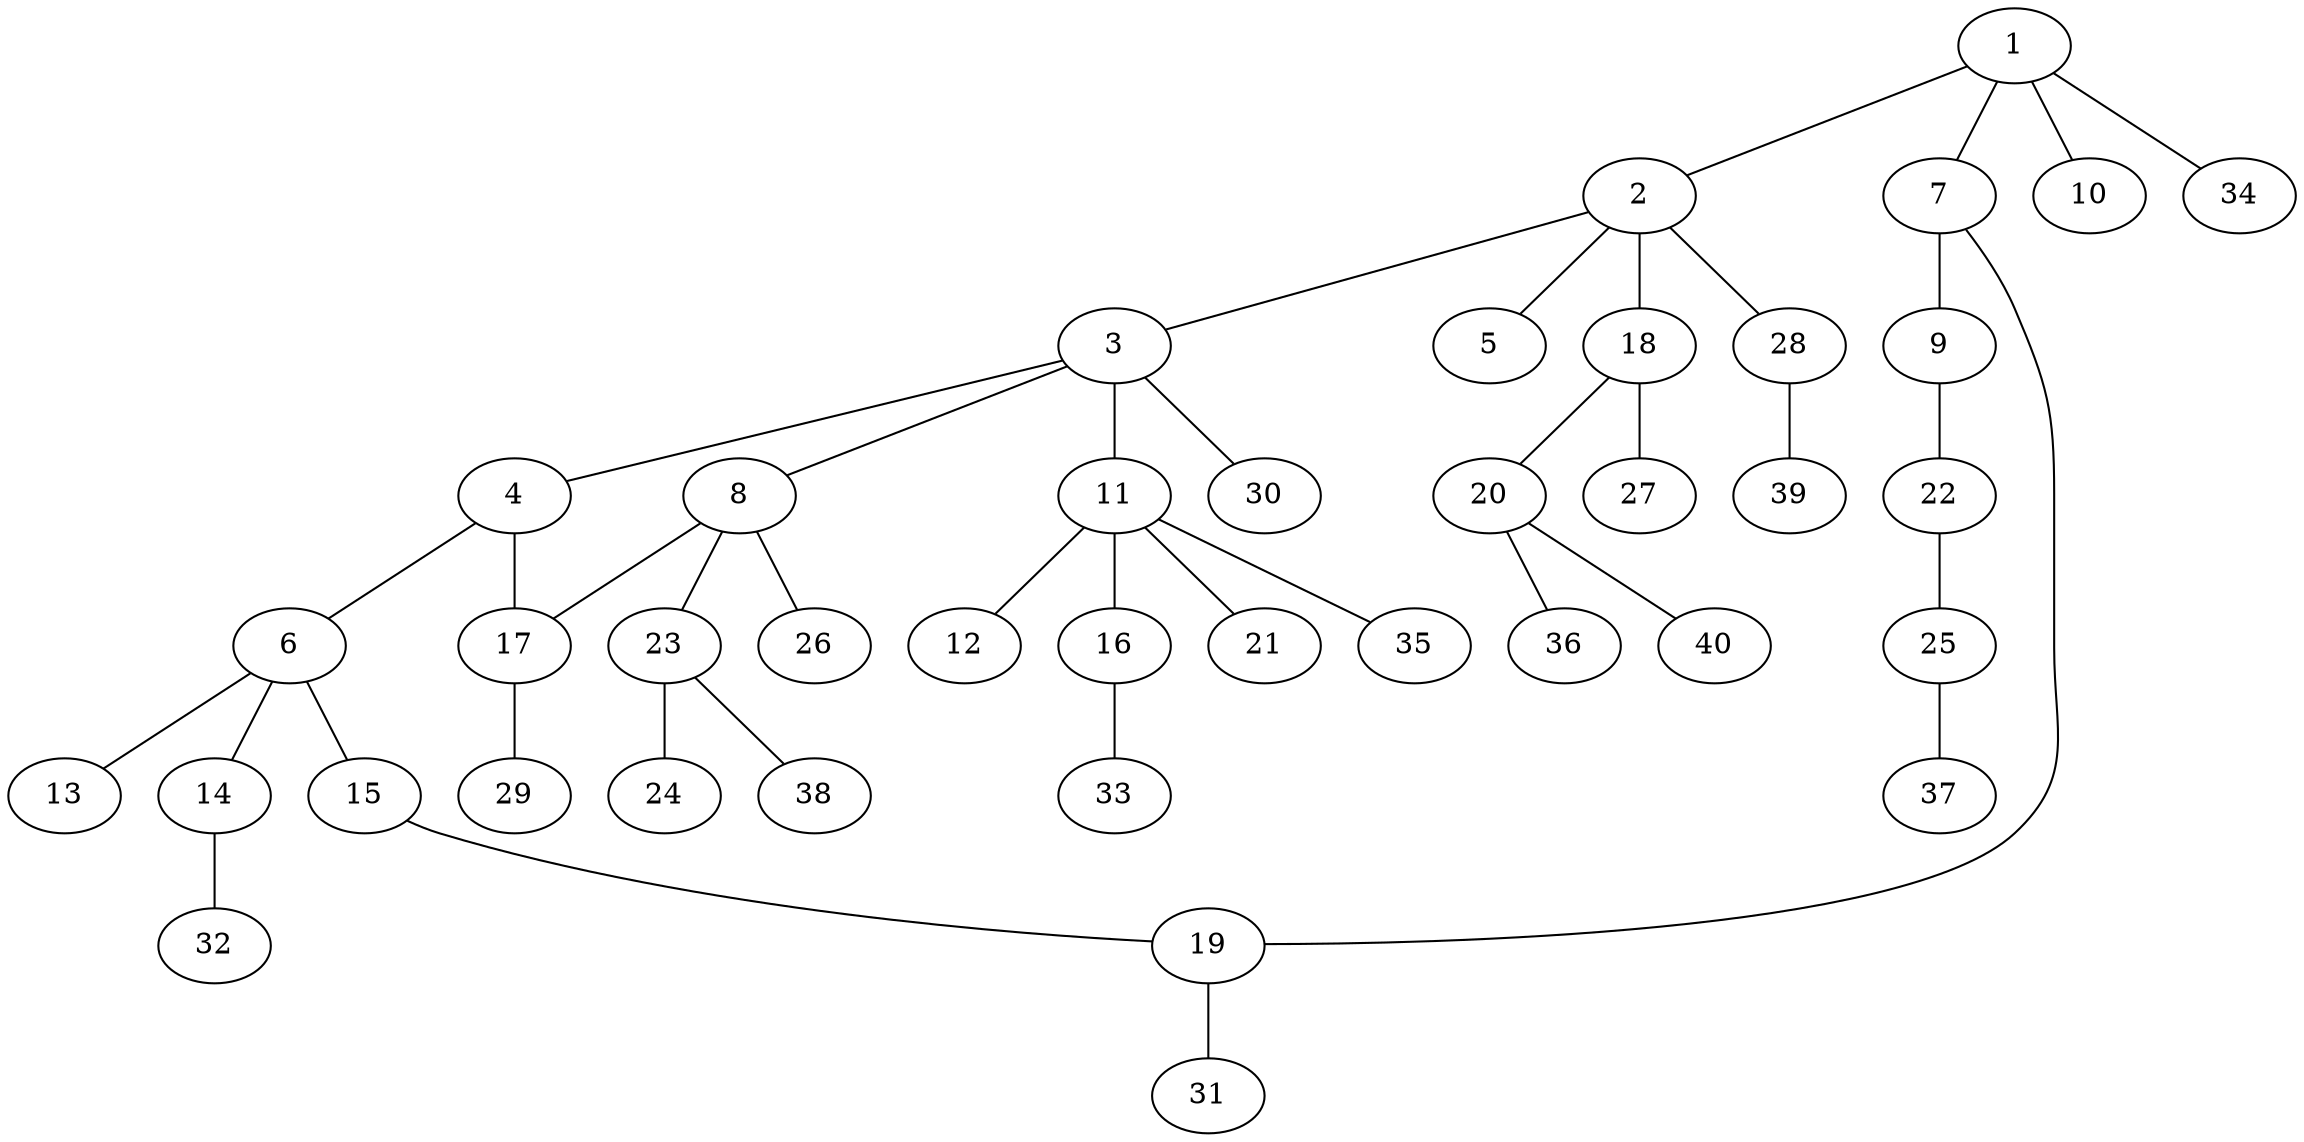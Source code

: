 graph graphname {1--2
1--7
1--10
1--34
2--3
2--5
2--18
2--28
3--4
3--8
3--11
3--30
4--6
4--17
6--13
6--14
6--15
7--9
7--19
8--17
8--23
8--26
9--22
11--12
11--16
11--21
11--35
14--32
15--19
16--33
17--29
18--20
18--27
19--31
20--36
20--40
22--25
23--24
23--38
25--37
28--39
}